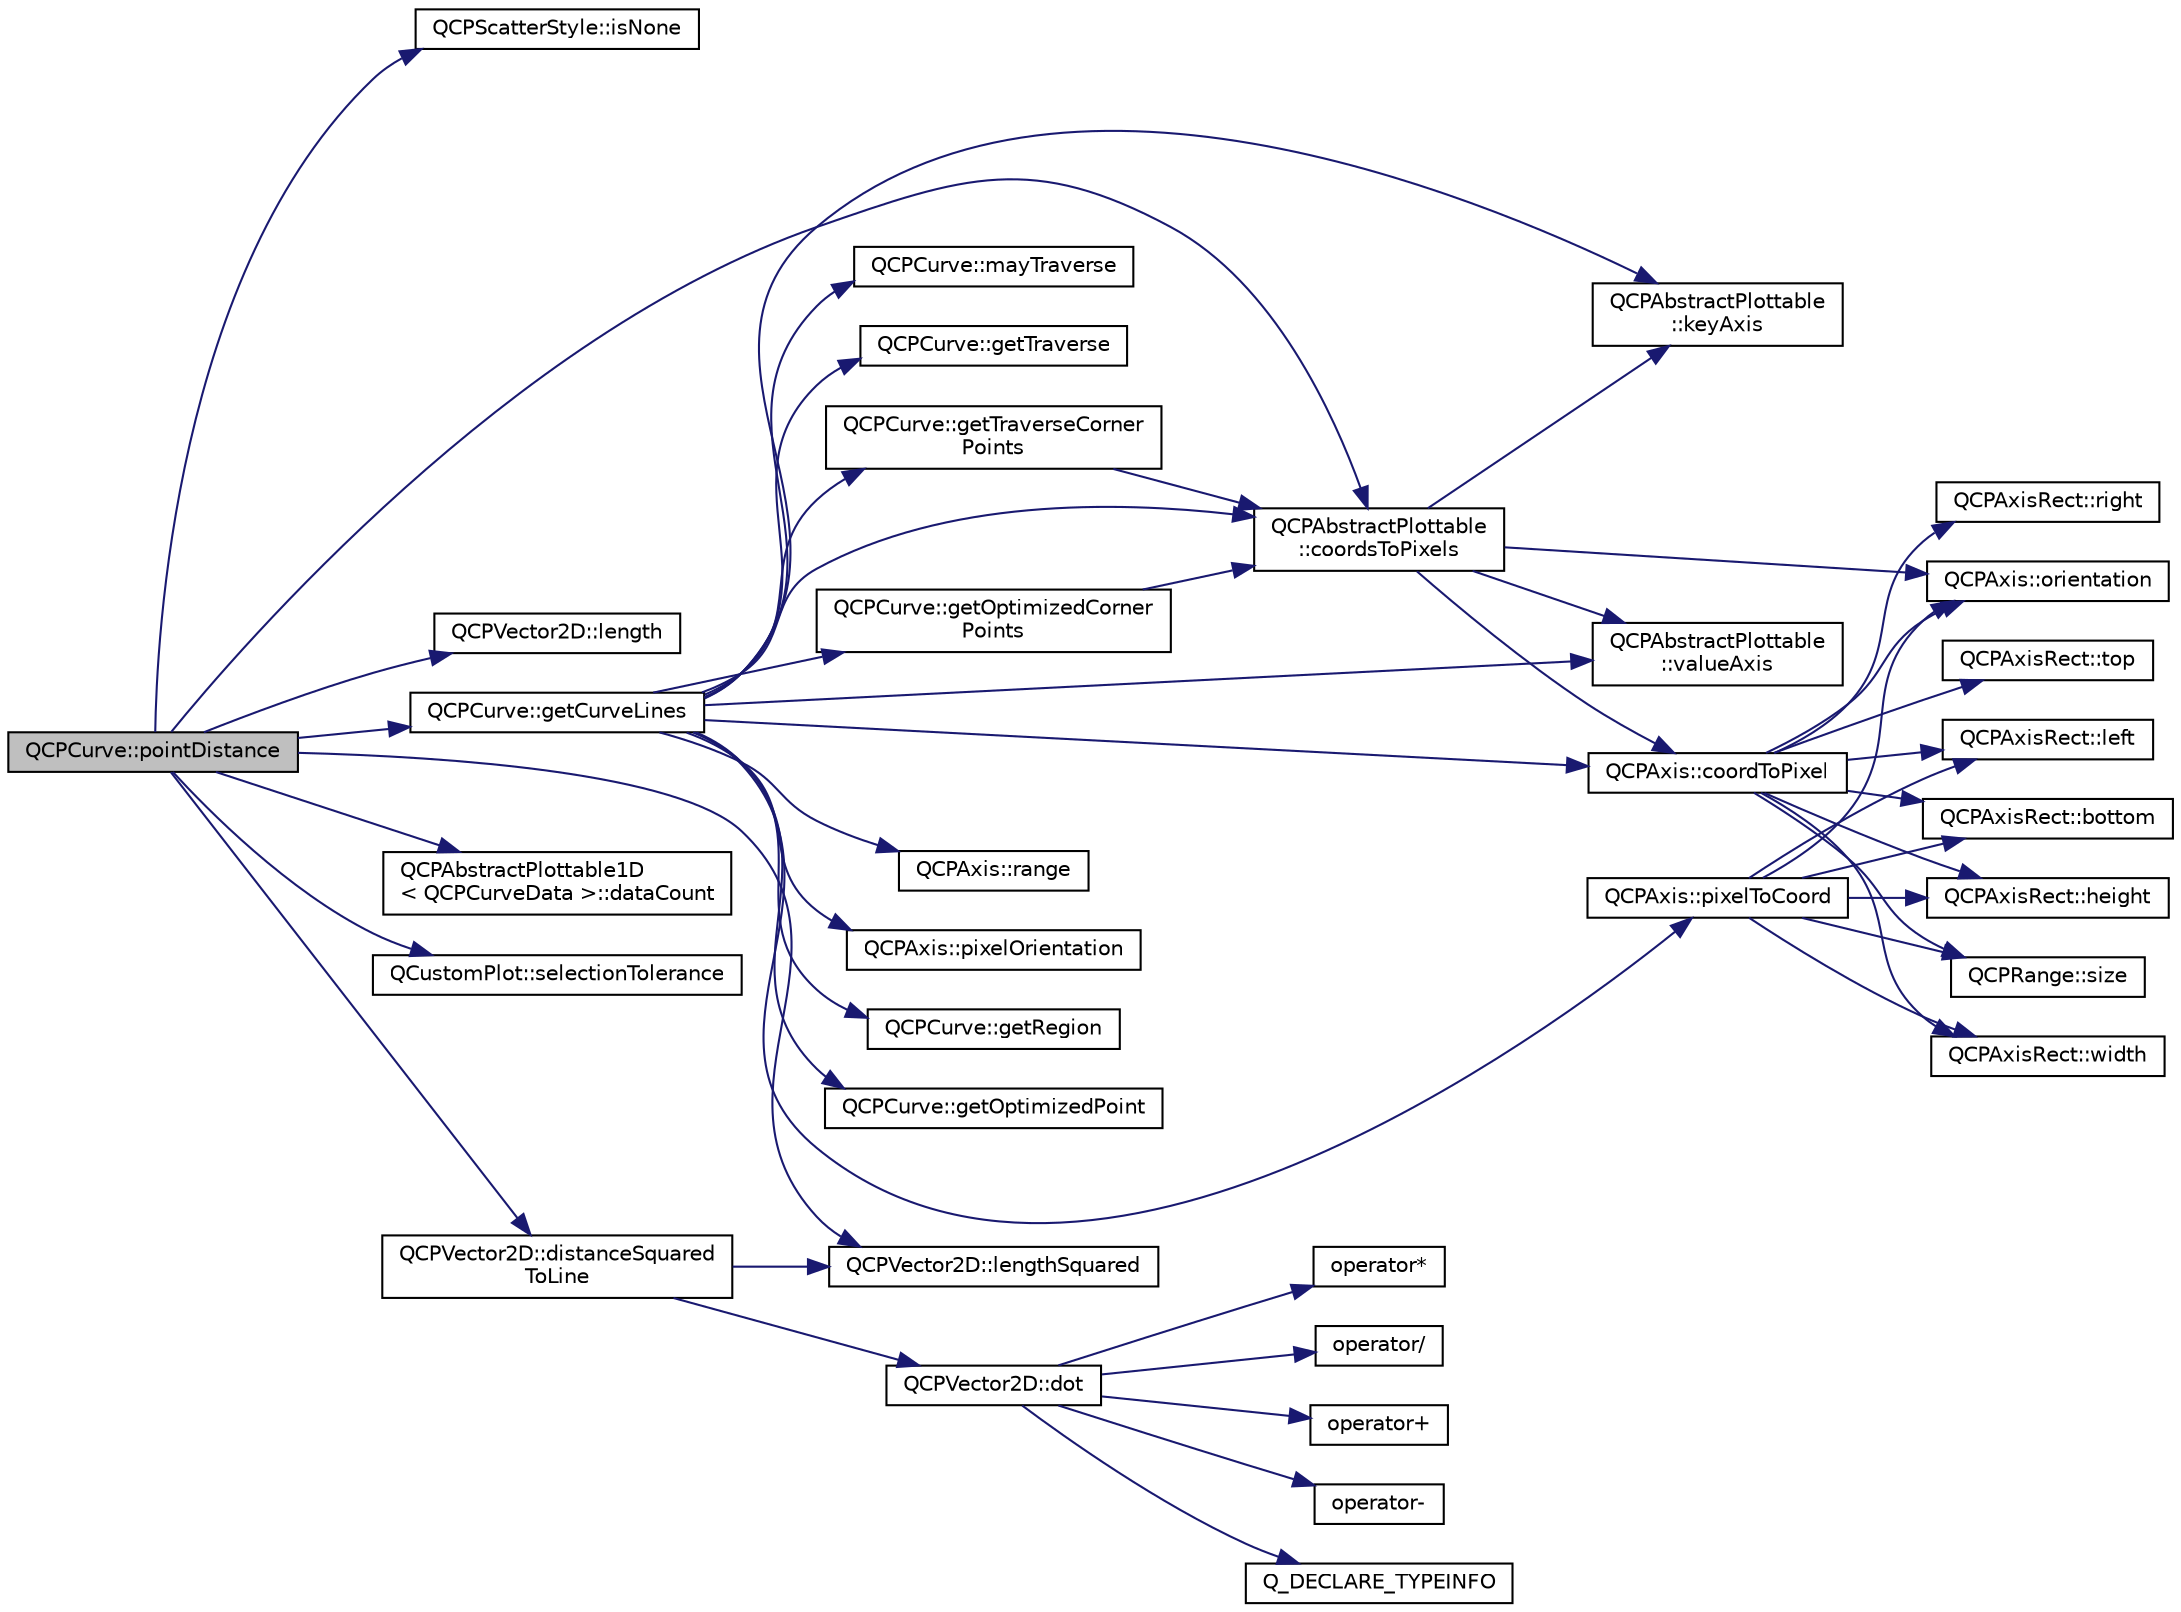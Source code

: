 digraph "QCPCurve::pointDistance"
{
  edge [fontname="Helvetica",fontsize="10",labelfontname="Helvetica",labelfontsize="10"];
  node [fontname="Helvetica",fontsize="10",shape=record];
  rankdir="LR";
  Node242 [label="QCPCurve::pointDistance",height=0.2,width=0.4,color="black", fillcolor="grey75", style="filled", fontcolor="black"];
  Node242 -> Node243 [color="midnightblue",fontsize="10",style="solid",fontname="Helvetica"];
  Node243 [label="QCPScatterStyle::isNone",height=0.2,width=0.4,color="black", fillcolor="white", style="filled",URL="$class_q_c_p_scatter_style.html#a72db6bcb1e1abd6e53c1315dd3dea7e4"];
  Node242 -> Node244 [color="midnightblue",fontsize="10",style="solid",fontname="Helvetica"];
  Node244 [label="QCPAbstractPlottable\l::coordsToPixels",height=0.2,width=0.4,color="black", fillcolor="white", style="filled",URL="$class_q_c_p_abstract_plottable.html#a7ad84a36472441cf1f555c5683d0da93"];
  Node244 -> Node245 [color="midnightblue",fontsize="10",style="solid",fontname="Helvetica"];
  Node245 [label="QCPAbstractPlottable\l::keyAxis",height=0.2,width=0.4,color="black", fillcolor="white", style="filled",URL="$class_q_c_p_abstract_plottable.html#a2cdd6f0dd5e9a979037f86b4000d9cfe"];
  Node244 -> Node246 [color="midnightblue",fontsize="10",style="solid",fontname="Helvetica"];
  Node246 [label="QCPAbstractPlottable\l::valueAxis",height=0.2,width=0.4,color="black", fillcolor="white", style="filled",URL="$class_q_c_p_abstract_plottable.html#af47809a644a68ffd955fb30b01fb4f2f"];
  Node244 -> Node247 [color="midnightblue",fontsize="10",style="solid",fontname="Helvetica"];
  Node247 [label="QCPAxis::orientation",height=0.2,width=0.4,color="black", fillcolor="white", style="filled",URL="$class_q_c_p_axis.html#ab988ef4538e2655bb77bd138189cd42e"];
  Node244 -> Node248 [color="midnightblue",fontsize="10",style="solid",fontname="Helvetica"];
  Node248 [label="QCPAxis::coordToPixel",height=0.2,width=0.4,color="black", fillcolor="white", style="filled",URL="$class_q_c_p_axis.html#af15d1b3a7f7e9b53d759d3ccff1fe4b4"];
  Node248 -> Node247 [color="midnightblue",fontsize="10",style="solid",fontname="Helvetica"];
  Node248 -> Node249 [color="midnightblue",fontsize="10",style="solid",fontname="Helvetica"];
  Node249 [label="QCPRange::size",height=0.2,width=0.4,color="black", fillcolor="white", style="filled",URL="$class_q_c_p_range.html#a62326e7cc4316b96df6a60813230e63f"];
  Node248 -> Node250 [color="midnightblue",fontsize="10",style="solid",fontname="Helvetica"];
  Node250 [label="QCPAxisRect::width",height=0.2,width=0.4,color="black", fillcolor="white", style="filled",URL="$class_q_c_p_axis_rect.html#a204645398a4f9d0b0189385c7c2cfb91"];
  Node248 -> Node251 [color="midnightblue",fontsize="10",style="solid",fontname="Helvetica"];
  Node251 [label="QCPAxisRect::left",height=0.2,width=0.4,color="black", fillcolor="white", style="filled",URL="$class_q_c_p_axis_rect.html#afb4a3de02046b20b9310bdb8fca781c3"];
  Node248 -> Node252 [color="midnightblue",fontsize="10",style="solid",fontname="Helvetica"];
  Node252 [label="QCPAxisRect::right",height=0.2,width=0.4,color="black", fillcolor="white", style="filled",URL="$class_q_c_p_axis_rect.html#a3f819d4a1b2193723d1fdafc573eea10"];
  Node248 -> Node253 [color="midnightblue",fontsize="10",style="solid",fontname="Helvetica"];
  Node253 [label="QCPAxisRect::bottom",height=0.2,width=0.4,color="black", fillcolor="white", style="filled",URL="$class_q_c_p_axis_rect.html#acefdf1abaa8a8ab681e906cc2be9581e"];
  Node248 -> Node254 [color="midnightblue",fontsize="10",style="solid",fontname="Helvetica"];
  Node254 [label="QCPAxisRect::height",height=0.2,width=0.4,color="black", fillcolor="white", style="filled",URL="$class_q_c_p_axis_rect.html#acc4377809e79d9a089ab790f39429b0d"];
  Node248 -> Node255 [color="midnightblue",fontsize="10",style="solid",fontname="Helvetica"];
  Node255 [label="QCPAxisRect::top",height=0.2,width=0.4,color="black", fillcolor="white", style="filled",URL="$class_q_c_p_axis_rect.html#a45dbad181cbb9f09d068dbb76c817c95"];
  Node242 -> Node256 [color="midnightblue",fontsize="10",style="solid",fontname="Helvetica"];
  Node256 [label="QCPVector2D::length",height=0.2,width=0.4,color="black", fillcolor="white", style="filled",URL="$class_q_c_p_vector2_d.html#a10adb5ab031fe94f0b64a3c5aefb552e"];
  Node242 -> Node257 [color="midnightblue",fontsize="10",style="solid",fontname="Helvetica"];
  Node257 [label="QCPVector2D::lengthSquared",height=0.2,width=0.4,color="black", fillcolor="white", style="filled",URL="$class_q_c_p_vector2_d.html#a766585459d84cb149334fda1a498b2e5"];
  Node242 -> Node258 [color="midnightblue",fontsize="10",style="solid",fontname="Helvetica"];
  Node258 [label="QCPCurve::getCurveLines",height=0.2,width=0.4,color="black", fillcolor="white", style="filled",URL="$class_q_c_p_curve.html#aefca1e5127fae2d7ff65b9e921637c58"];
  Node258 -> Node245 [color="midnightblue",fontsize="10",style="solid",fontname="Helvetica"];
  Node258 -> Node246 [color="midnightblue",fontsize="10",style="solid",fontname="Helvetica"];
  Node258 -> Node259 [color="midnightblue",fontsize="10",style="solid",fontname="Helvetica"];
  Node259 [label="QCPAxis::pixelToCoord",height=0.2,width=0.4,color="black", fillcolor="white", style="filled",URL="$class_q_c_p_axis.html#a536ef8f624cac59b6b6fdcb495723c57"];
  Node259 -> Node247 [color="midnightblue",fontsize="10",style="solid",fontname="Helvetica"];
  Node259 -> Node251 [color="midnightblue",fontsize="10",style="solid",fontname="Helvetica"];
  Node259 -> Node250 [color="midnightblue",fontsize="10",style="solid",fontname="Helvetica"];
  Node259 -> Node249 [color="midnightblue",fontsize="10",style="solid",fontname="Helvetica"];
  Node259 -> Node253 [color="midnightblue",fontsize="10",style="solid",fontname="Helvetica"];
  Node259 -> Node254 [color="midnightblue",fontsize="10",style="solid",fontname="Helvetica"];
  Node258 -> Node248 [color="midnightblue",fontsize="10",style="solid",fontname="Helvetica"];
  Node258 -> Node260 [color="midnightblue",fontsize="10",style="solid",fontname="Helvetica"];
  Node260 [label="QCPAxis::range",height=0.2,width=0.4,color="black", fillcolor="white", style="filled",URL="$class_q_c_p_axis.html#ac4058855a81f1a883cf2e754f6a6acb1"];
  Node258 -> Node261 [color="midnightblue",fontsize="10",style="solid",fontname="Helvetica"];
  Node261 [label="QCPAxis::pixelOrientation",height=0.2,width=0.4,color="black", fillcolor="white", style="filled",URL="$class_q_c_p_axis.html#a45c45bed7e5666683b8d56afa66fa51f"];
  Node258 -> Node262 [color="midnightblue",fontsize="10",style="solid",fontname="Helvetica"];
  Node262 [label="QCPCurve::getRegion",height=0.2,width=0.4,color="black", fillcolor="white", style="filled",URL="$class_q_c_p_curve.html#a77c89253397c4754b40d4bc8d3e789bf"];
  Node258 -> Node263 [color="midnightblue",fontsize="10",style="solid",fontname="Helvetica"];
  Node263 [label="QCPCurve::getOptimizedPoint",height=0.2,width=0.4,color="black", fillcolor="white", style="filled",URL="$class_q_c_p_curve.html#a1d4530a81f718a2085df03d6a059d5d8"];
  Node258 -> Node264 [color="midnightblue",fontsize="10",style="solid",fontname="Helvetica"];
  Node264 [label="QCPCurve::getOptimizedCorner\lPoints",height=0.2,width=0.4,color="black", fillcolor="white", style="filled",URL="$class_q_c_p_curve.html#a66bff7933dac149c4577ad63a27da924"];
  Node264 -> Node244 [color="midnightblue",fontsize="10",style="solid",fontname="Helvetica"];
  Node258 -> Node265 [color="midnightblue",fontsize="10",style="solid",fontname="Helvetica"];
  Node265 [label="QCPCurve::mayTraverse",height=0.2,width=0.4,color="black", fillcolor="white", style="filled",URL="$class_q_c_p_curve.html#af5df2560b30333fe662ec676bd355415"];
  Node258 -> Node266 [color="midnightblue",fontsize="10",style="solid",fontname="Helvetica"];
  Node266 [label="QCPCurve::getTraverse",height=0.2,width=0.4,color="black", fillcolor="white", style="filled",URL="$class_q_c_p_curve.html#afc5367ef0369d7a88ebba6eacf55f14f"];
  Node258 -> Node267 [color="midnightblue",fontsize="10",style="solid",fontname="Helvetica"];
  Node267 [label="QCPCurve::getTraverseCorner\lPoints",height=0.2,width=0.4,color="black", fillcolor="white", style="filled",URL="$class_q_c_p_curve.html#a55e24387fd97a2cad0def8a40809e9ec"];
  Node267 -> Node244 [color="midnightblue",fontsize="10",style="solid",fontname="Helvetica"];
  Node258 -> Node244 [color="midnightblue",fontsize="10",style="solid",fontname="Helvetica"];
  Node242 -> Node268 [color="midnightblue",fontsize="10",style="solid",fontname="Helvetica"];
  Node268 [label="QCPAbstractPlottable1D\l\< QCPCurveData \>::dataCount",height=0.2,width=0.4,color="black", fillcolor="white", style="filled",URL="$class_q_c_p_abstract_plottable1_d.html#ab5dd99e4f1621e7dbd63438e0b02984e"];
  Node242 -> Node269 [color="midnightblue",fontsize="10",style="solid",fontname="Helvetica"];
  Node269 [label="QCustomPlot::selectionTolerance",height=0.2,width=0.4,color="black", fillcolor="white", style="filled",URL="$class_q_custom_plot.html#a5441d11013afeaf4b8f2ea06e8624a25"];
  Node242 -> Node270 [color="midnightblue",fontsize="10",style="solid",fontname="Helvetica"];
  Node270 [label="QCPVector2D::distanceSquared\lToLine",height=0.2,width=0.4,color="black", fillcolor="white", style="filled",URL="$class_q_c_p_vector2_d.html#a14840cd3da80cfee4eb3f8977cab89ab"];
  Node270 -> Node257 [color="midnightblue",fontsize="10",style="solid",fontname="Helvetica"];
  Node270 -> Node271 [color="midnightblue",fontsize="10",style="solid",fontname="Helvetica"];
  Node271 [label="QCPVector2D::dot",height=0.2,width=0.4,color="black", fillcolor="white", style="filled",URL="$class_q_c_p_vector2_d.html#a39f8d28db7dbffcca6aa63a1f1f6e176"];
  Node271 -> Node272 [color="midnightblue",fontsize="10",style="solid",fontname="Helvetica"];
  Node272 [label="operator*",height=0.2,width=0.4,color="black", fillcolor="white", style="filled",URL="$qcustomplot_8hh.html#aa75268fb64b9eaee5448fb815007bee9"];
  Node271 -> Node273 [color="midnightblue",fontsize="10",style="solid",fontname="Helvetica"];
  Node273 [label="operator/",height=0.2,width=0.4,color="black", fillcolor="white", style="filled",URL="$qcustomplot_8hh.html#aa69909afc8c656999a2ea292ea01244b"];
  Node271 -> Node274 [color="midnightblue",fontsize="10",style="solid",fontname="Helvetica"];
  Node274 [label="operator+",height=0.2,width=0.4,color="black", fillcolor="white", style="filled",URL="$qcustomplot_8hh.html#a24cc5985429b12dbed4d0d3c5a917d20"];
  Node271 -> Node275 [color="midnightblue",fontsize="10",style="solid",fontname="Helvetica"];
  Node275 [label="operator-",height=0.2,width=0.4,color="black", fillcolor="white", style="filled",URL="$qcustomplot_8hh.html#a9e01331d8debf0877ee4cba9abd83605"];
  Node271 -> Node276 [color="midnightblue",fontsize="10",style="solid",fontname="Helvetica"];
  Node276 [label="Q_DECLARE_TYPEINFO",height=0.2,width=0.4,color="black", fillcolor="white", style="filled",URL="$qcustomplot_8hh.html#accbe1a1a6b69d3db3f495f66375f7301"];
}
